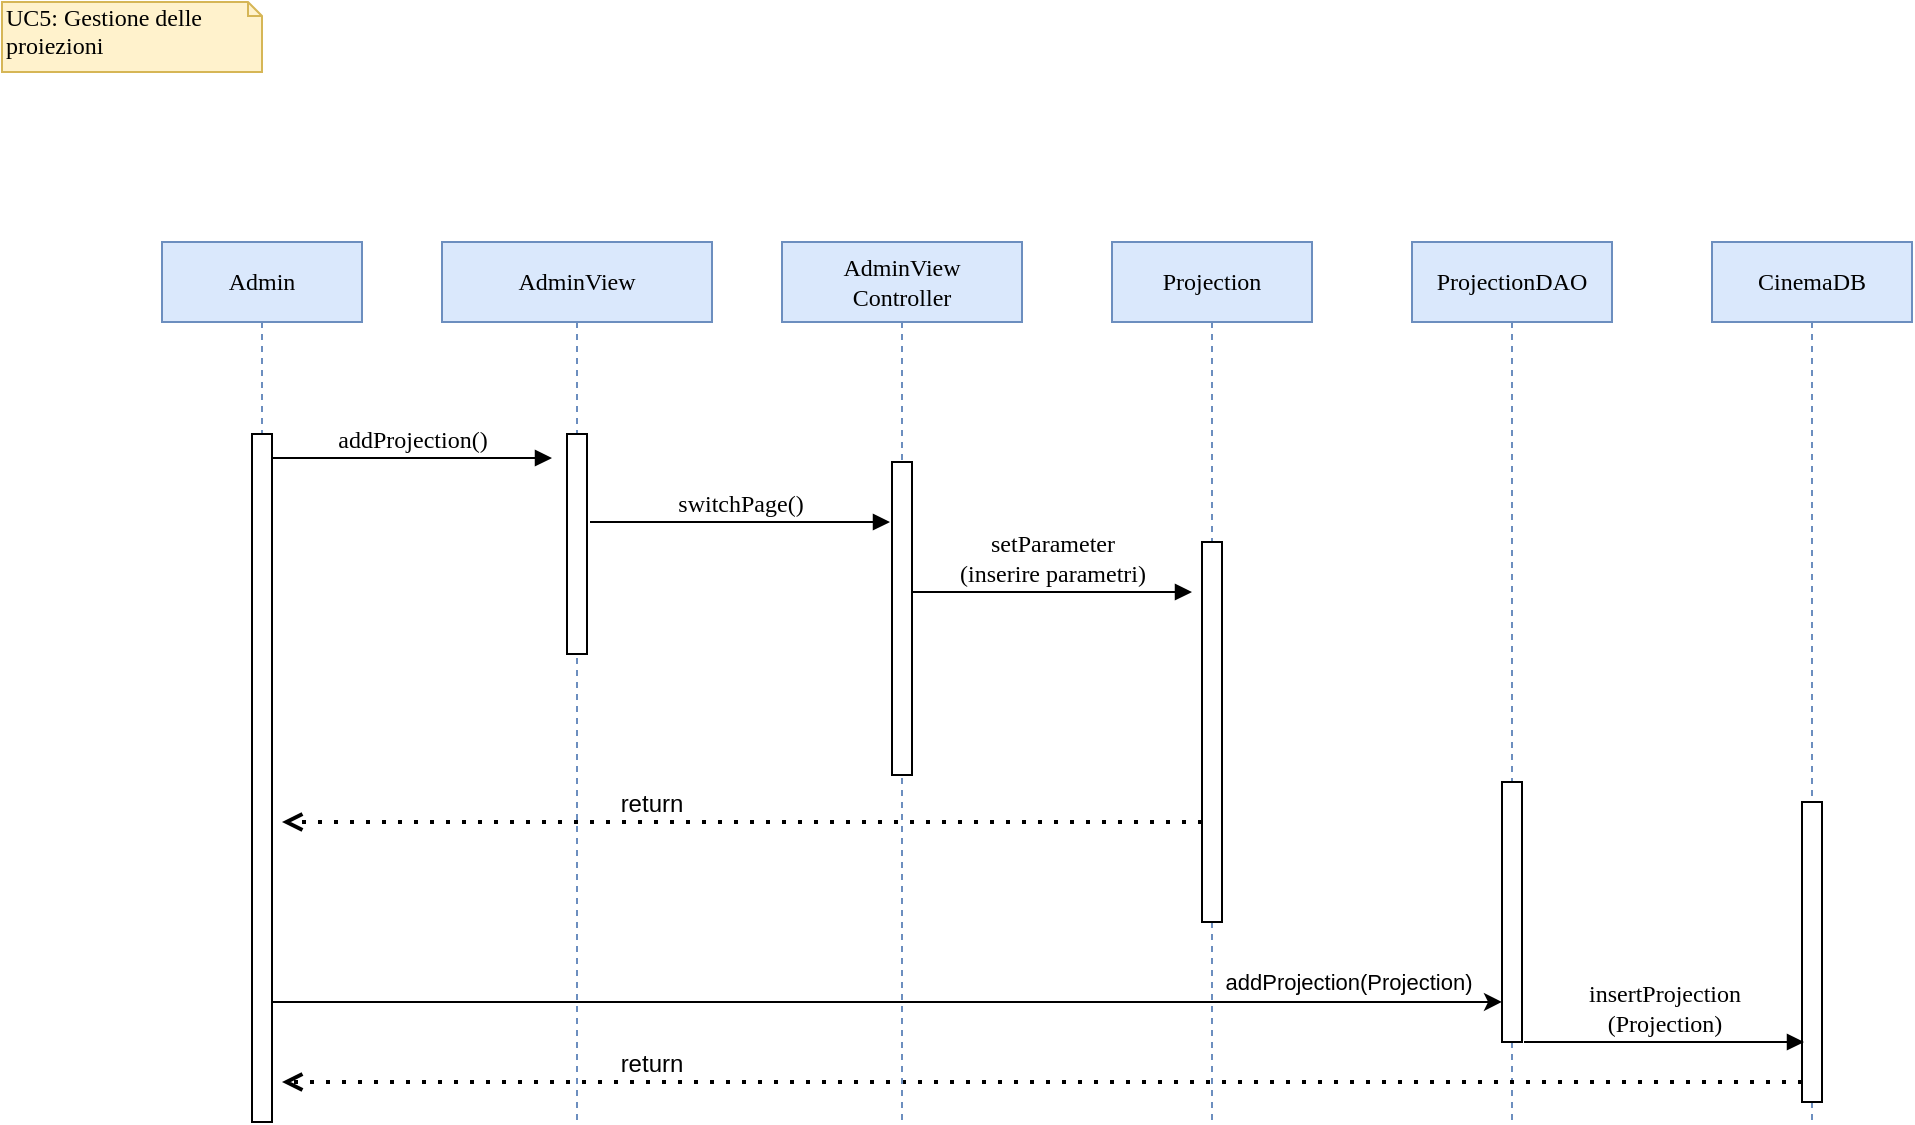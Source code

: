 <mxfile version="22.1.16" type="device">
  <diagram name="Page-1" id="13e1069c-82ec-6db2-03f1-153e76fe0fe0">
    <mxGraphModel dx="1050" dy="621" grid="1" gridSize="10" guides="1" tooltips="1" connect="1" arrows="1" fold="1" page="1" pageScale="1" pageWidth="1100" pageHeight="850" background="none" math="0" shadow="0">
      <root>
        <mxCell id="0" />
        <mxCell id="1" parent="0" />
        <mxCell id="7baba1c4bc27f4b0-2" value="AdminView" style="shape=umlLifeline;perimeter=lifelinePerimeter;whiteSpace=wrap;html=1;container=1;collapsible=0;recursiveResize=0;outlineConnect=0;rounded=0;shadow=0;comic=0;labelBackgroundColor=none;strokeWidth=1;fontFamily=Verdana;fontSize=12;align=center;fillColor=#dae8fc;strokeColor=#6c8ebf;" parent="1" vertex="1">
          <mxGeometry x="220" y="120" width="135" height="440" as="geometry" />
        </mxCell>
        <mxCell id="7baba1c4bc27f4b0-10" value="" style="html=1;points=[];perimeter=orthogonalPerimeter;rounded=0;shadow=0;comic=0;labelBackgroundColor=none;strokeWidth=1;fontFamily=Verdana;fontSize=12;align=center;" parent="7baba1c4bc27f4b0-2" vertex="1">
          <mxGeometry x="62.5" y="96" width="10" height="110" as="geometry" />
        </mxCell>
        <mxCell id="BazkxacqFKndKwqCTscp-41" value="return" style="text;html=1;strokeColor=none;fillColor=none;align=center;verticalAlign=middle;whiteSpace=wrap;rounded=0;" parent="7baba1c4bc27f4b0-2" vertex="1">
          <mxGeometry x="75" y="266" width="60" height="30" as="geometry" />
        </mxCell>
        <mxCell id="7baba1c4bc27f4b0-8" value="Admin" style="shape=umlLifeline;perimeter=lifelinePerimeter;whiteSpace=wrap;html=1;container=1;collapsible=0;recursiveResize=0;outlineConnect=0;rounded=0;shadow=0;comic=0;labelBackgroundColor=none;strokeWidth=1;fontFamily=Verdana;fontSize=12;align=center;glass=0;fillColor=#dae8fc;strokeColor=#6c8ebf;" parent="1" vertex="1">
          <mxGeometry x="80" y="120" width="100" height="440" as="geometry" />
        </mxCell>
        <mxCell id="7baba1c4bc27f4b0-9" value="" style="html=1;points=[];perimeter=orthogonalPerimeter;rounded=0;shadow=0;comic=0;labelBackgroundColor=none;strokeWidth=1;fontFamily=Verdana;fontSize=12;align=center;" parent="7baba1c4bc27f4b0-8" vertex="1">
          <mxGeometry x="45" y="96" width="10" height="344" as="geometry" />
        </mxCell>
        <mxCell id="OEkpLyYIj6ylqrcDeSnV-1" value="" style="endArrow=classic;html=1;rounded=0;entryX=0;entryY=0.846;entryDx=0;entryDy=0;entryPerimeter=0;" edge="1" parent="7baba1c4bc27f4b0-8" target="BazkxacqFKndKwqCTscp-4">
          <mxGeometry width="50" height="50" relative="1" as="geometry">
            <mxPoint x="55" y="380" as="sourcePoint" />
            <mxPoint x="142" y="380" as="targetPoint" />
          </mxGeometry>
        </mxCell>
        <mxCell id="OEkpLyYIj6ylqrcDeSnV-2" value="addProjection(Projection)" style="edgeLabel;html=1;align=center;verticalAlign=middle;resizable=0;points=[];" vertex="1" connectable="0" parent="OEkpLyYIj6ylqrcDeSnV-1">
          <mxGeometry x="0.242" y="2" relative="1" as="geometry">
            <mxPoint x="156" y="-8" as="offset" />
          </mxGeometry>
        </mxCell>
        <mxCell id="7baba1c4bc27f4b0-11" value="addProjection()" style="html=1;verticalAlign=bottom;endArrow=block;entryX=0;entryY=0;labelBackgroundColor=none;fontFamily=Verdana;fontSize=12;edgeStyle=elbowEdgeStyle;elbow=vertical;" parent="1" edge="1">
          <mxGeometry relative="1" as="geometry">
            <mxPoint x="135" y="228" as="sourcePoint" />
            <mxPoint x="275" y="228" as="targetPoint" />
            <mxPoint as="offset" />
          </mxGeometry>
        </mxCell>
        <mxCell id="7baba1c4bc27f4b0-40" value="UC5: Gestione delle proiezioni" style="shape=note;whiteSpace=wrap;html=1;size=7;verticalAlign=top;align=left;spacingTop=-6;rounded=0;shadow=0;comic=0;labelBackgroundColor=none;strokeWidth=1;fontFamily=Verdana;fontSize=12;fillColor=#fff2cc;strokeColor=#d6b656;" parent="1" vertex="1">
          <mxGeometry width="130" height="35" as="geometry" />
        </mxCell>
        <mxCell id="BazkxacqFKndKwqCTscp-3" value="ProjectionDAO" style="shape=umlLifeline;perimeter=lifelinePerimeter;whiteSpace=wrap;html=1;container=1;collapsible=0;recursiveResize=0;outlineConnect=0;rounded=0;shadow=0;comic=0;labelBackgroundColor=none;strokeWidth=1;fontFamily=Verdana;fontSize=12;align=center;fillColor=#dae8fc;strokeColor=#6c8ebf;" parent="1" vertex="1">
          <mxGeometry x="705" y="120" width="100" height="440" as="geometry" />
        </mxCell>
        <mxCell id="BazkxacqFKndKwqCTscp-4" value="" style="html=1;points=[];perimeter=orthogonalPerimeter;rounded=0;shadow=0;comic=0;labelBackgroundColor=none;strokeWidth=1;fontFamily=Verdana;fontSize=12;align=center;" parent="BazkxacqFKndKwqCTscp-3" vertex="1">
          <mxGeometry x="45" y="270" width="10" height="130" as="geometry" />
        </mxCell>
        <mxCell id="BazkxacqFKndKwqCTscp-6" value="CinemaDB" style="shape=umlLifeline;perimeter=lifelinePerimeter;whiteSpace=wrap;html=1;container=1;collapsible=0;recursiveResize=0;outlineConnect=0;rounded=0;shadow=0;comic=0;labelBackgroundColor=none;strokeWidth=1;fontFamily=Verdana;fontSize=12;align=center;fillColor=#dae8fc;strokeColor=#6c8ebf;" parent="1" vertex="1">
          <mxGeometry x="855" y="120" width="100" height="440" as="geometry" />
        </mxCell>
        <mxCell id="BazkxacqFKndKwqCTscp-7" value="" style="html=1;points=[];perimeter=orthogonalPerimeter;rounded=0;shadow=0;comic=0;labelBackgroundColor=none;strokeWidth=1;fontFamily=Verdana;fontSize=12;align=center;" parent="BazkxacqFKndKwqCTscp-6" vertex="1">
          <mxGeometry x="45" y="280" width="10" height="150" as="geometry" />
        </mxCell>
        <mxCell id="OEkpLyYIj6ylqrcDeSnV-4" value="" style="endArrow=open;dashed=1;html=1;dashPattern=1 3;strokeWidth=2;rounded=0;endFill=0;" edge="1" parent="BazkxacqFKndKwqCTscp-6">
          <mxGeometry width="50" height="50" relative="1" as="geometry">
            <mxPoint x="45" y="420" as="sourcePoint" />
            <mxPoint x="-715" y="420" as="targetPoint" />
          </mxGeometry>
        </mxCell>
        <mxCell id="BazkxacqFKndKwqCTscp-32" value="AdminView&lt;br&gt;Controller" style="shape=umlLifeline;perimeter=lifelinePerimeter;whiteSpace=wrap;html=1;container=1;collapsible=0;recursiveResize=0;outlineConnect=0;rounded=0;shadow=0;comic=0;labelBackgroundColor=none;strokeWidth=1;fontFamily=Verdana;fontSize=12;align=center;fillColor=#dae8fc;strokeColor=#6c8ebf;" parent="1" vertex="1">
          <mxGeometry x="390" y="120" width="120" height="440" as="geometry" />
        </mxCell>
        <mxCell id="BazkxacqFKndKwqCTscp-33" value="" style="html=1;points=[];perimeter=orthogonalPerimeter;rounded=0;shadow=0;comic=0;labelBackgroundColor=none;strokeWidth=1;fontFamily=Verdana;fontSize=12;align=center;" parent="BazkxacqFKndKwqCTscp-32" vertex="1">
          <mxGeometry x="55" y="110" width="10" height="156.5" as="geometry" />
        </mxCell>
        <mxCell id="7baba1c4bc27f4b0-14" value="switchPage()" style="html=1;verticalAlign=bottom;endArrow=block;labelBackgroundColor=none;fontFamily=Verdana;fontSize=12;edgeStyle=elbowEdgeStyle;elbow=vertical;" parent="1" edge="1">
          <mxGeometry relative="1" as="geometry">
            <mxPoint x="294" y="260" as="sourcePoint" />
            <mxPoint x="444" y="260" as="targetPoint" />
          </mxGeometry>
        </mxCell>
        <mxCell id="Tgv9cBTI27cX0pnWbjZV-3" value="Projection" style="shape=umlLifeline;perimeter=lifelinePerimeter;whiteSpace=wrap;html=1;container=1;collapsible=0;recursiveResize=0;outlineConnect=0;rounded=0;shadow=0;comic=0;labelBackgroundColor=none;strokeWidth=1;fontFamily=Verdana;fontSize=12;align=center;fillColor=#dae8fc;strokeColor=#6c8ebf;" parent="1" vertex="1">
          <mxGeometry x="555" y="120" width="100" height="440" as="geometry" />
        </mxCell>
        <mxCell id="Tgv9cBTI27cX0pnWbjZV-4" value="" style="html=1;points=[];perimeter=orthogonalPerimeter;rounded=0;shadow=0;comic=0;labelBackgroundColor=none;strokeWidth=1;fontFamily=Verdana;fontSize=12;align=center;" parent="Tgv9cBTI27cX0pnWbjZV-3" vertex="1">
          <mxGeometry x="45" y="150" width="10" height="190" as="geometry" />
        </mxCell>
        <mxCell id="OEkpLyYIj6ylqrcDeSnV-3" value="" style="endArrow=open;dashed=1;html=1;dashPattern=1 3;strokeWidth=2;rounded=0;endFill=0;" edge="1" parent="Tgv9cBTI27cX0pnWbjZV-3">
          <mxGeometry width="50" height="50" relative="1" as="geometry">
            <mxPoint x="45" y="290" as="sourcePoint" />
            <mxPoint x="-415" y="290" as="targetPoint" />
          </mxGeometry>
        </mxCell>
        <mxCell id="Tgv9cBTI27cX0pnWbjZV-5" value="setParameter&lt;br&gt;(inserire parametri)" style="html=1;verticalAlign=bottom;endArrow=block;entryX=0;entryY=0;labelBackgroundColor=none;fontFamily=Verdana;fontSize=12;edgeStyle=elbowEdgeStyle;elbow=vertical;" parent="1" edge="1">
          <mxGeometry relative="1" as="geometry">
            <mxPoint x="455" y="295" as="sourcePoint" />
            <mxPoint x="595" y="295" as="targetPoint" />
          </mxGeometry>
        </mxCell>
        <mxCell id="Tgv9cBTI27cX0pnWbjZV-9" value="insertProjection&lt;br&gt;(Projection)" style="html=1;verticalAlign=bottom;endArrow=block;entryX=0;entryY=0;labelBackgroundColor=none;fontFamily=Verdana;fontSize=12;edgeStyle=elbowEdgeStyle;elbow=vertical;" parent="1" edge="1">
          <mxGeometry relative="1" as="geometry">
            <mxPoint x="761" y="520" as="sourcePoint" />
            <mxPoint x="901" y="520" as="targetPoint" />
          </mxGeometry>
        </mxCell>
        <mxCell id="Tgv9cBTI27cX0pnWbjZV-8" value="return" style="text;html=1;strokeColor=none;fillColor=none;align=center;verticalAlign=middle;whiteSpace=wrap;rounded=0;" parent="1" vertex="1">
          <mxGeometry x="295" y="516" width="60" height="30" as="geometry" />
        </mxCell>
      </root>
    </mxGraphModel>
  </diagram>
</mxfile>

